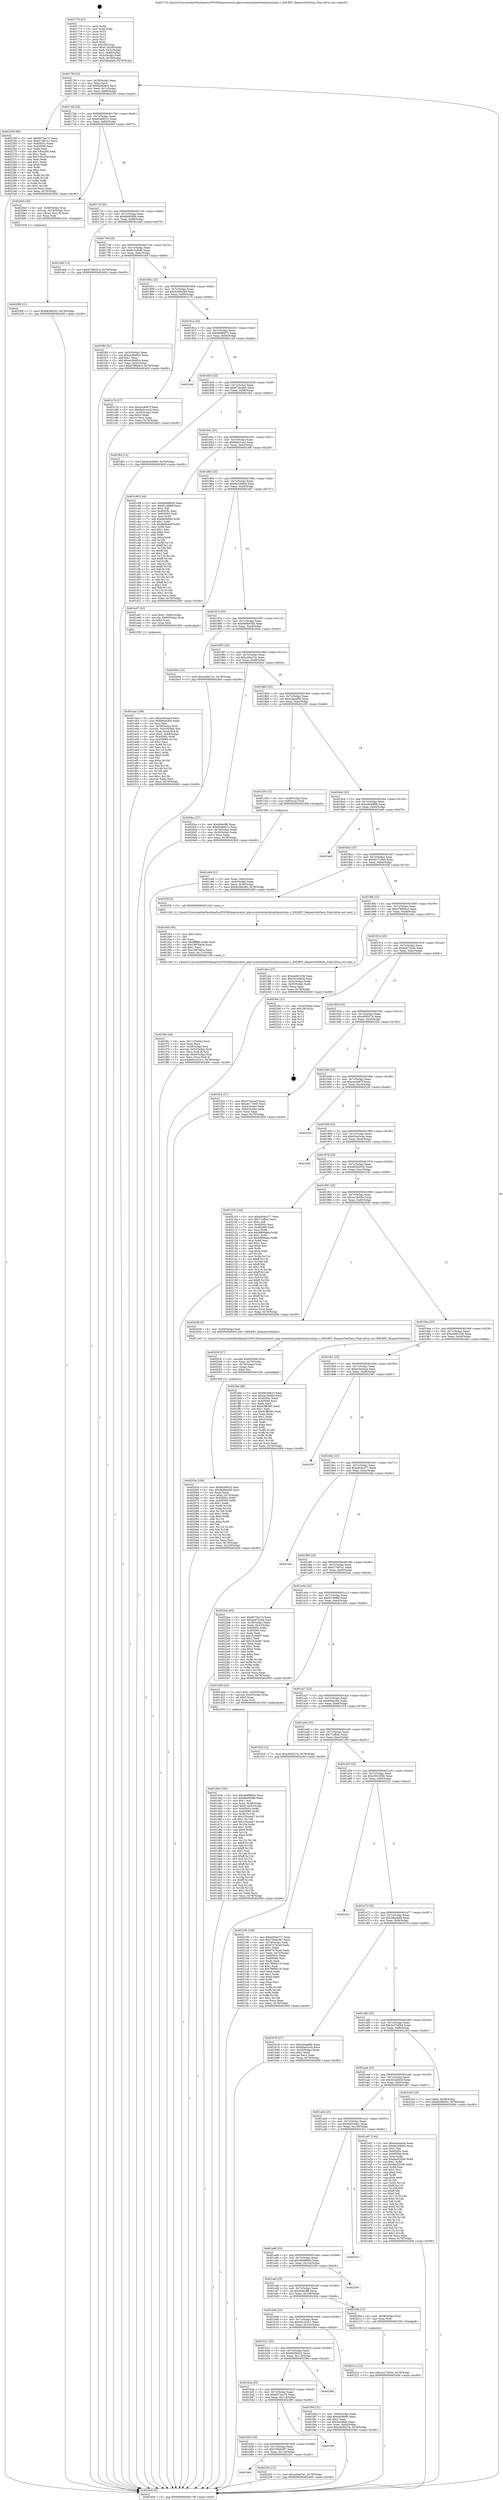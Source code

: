 digraph "0x401770" {
  label = "0x401770 (/mnt/c/Users/mathe/Desktop/tcc/POCII/binaries/extr_php-srcextxmlrpclibxmlrpcxmlrpc.c_XMLRPC_RequestGetData_Final-ollvm.out::main(0))"
  labelloc = "t"
  node[shape=record]

  Entry [label="",width=0.3,height=0.3,shape=circle,fillcolor=black,style=filled]
  "0x40179f" [label="{
     0x40179f [23]\l
     | [instrs]\l
     &nbsp;&nbsp;0x40179f \<+3\>: mov -0x78(%rbp),%eax\l
     &nbsp;&nbsp;0x4017a2 \<+2\>: mov %eax,%ecx\l
     &nbsp;&nbsp;0x4017a4 \<+6\>: sub $0x829f28c0,%ecx\l
     &nbsp;&nbsp;0x4017aa \<+3\>: mov %eax,-0x7c(%rbp)\l
     &nbsp;&nbsp;0x4017ad \<+3\>: mov %ecx,-0x80(%rbp)\l
     &nbsp;&nbsp;0x4017b0 \<+6\>: je 0000000000402256 \<main+0xae6\>\l
  }"]
  "0x402256" [label="{
     0x402256 [88]\l
     | [instrs]\l
     &nbsp;&nbsp;0x402256 \<+5\>: mov $0x6675ec73,%eax\l
     &nbsp;&nbsp;0x40225b \<+5\>: mov $0xf17d97a1,%ecx\l
     &nbsp;&nbsp;0x402260 \<+7\>: mov 0x40505c,%edx\l
     &nbsp;&nbsp;0x402267 \<+7\>: mov 0x405060,%esi\l
     &nbsp;&nbsp;0x40226e \<+2\>: mov %edx,%edi\l
     &nbsp;&nbsp;0x402270 \<+6\>: sub $0x7c82cf3d,%edi\l
     &nbsp;&nbsp;0x402276 \<+3\>: sub $0x1,%edi\l
     &nbsp;&nbsp;0x402279 \<+6\>: add $0x7c82cf3d,%edi\l
     &nbsp;&nbsp;0x40227f \<+3\>: imul %edi,%edx\l
     &nbsp;&nbsp;0x402282 \<+3\>: and $0x1,%edx\l
     &nbsp;&nbsp;0x402285 \<+3\>: cmp $0x0,%edx\l
     &nbsp;&nbsp;0x402288 \<+4\>: sete %r8b\l
     &nbsp;&nbsp;0x40228c \<+3\>: cmp $0xa,%esi\l
     &nbsp;&nbsp;0x40228f \<+4\>: setl %r9b\l
     &nbsp;&nbsp;0x402293 \<+3\>: mov %r8b,%r10b\l
     &nbsp;&nbsp;0x402296 \<+3\>: and %r9b,%r10b\l
     &nbsp;&nbsp;0x402299 \<+3\>: xor %r9b,%r8b\l
     &nbsp;&nbsp;0x40229c \<+3\>: or %r8b,%r10b\l
     &nbsp;&nbsp;0x40229f \<+4\>: test $0x1,%r10b\l
     &nbsp;&nbsp;0x4022a3 \<+3\>: cmovne %ecx,%eax\l
     &nbsp;&nbsp;0x4022a6 \<+3\>: mov %eax,-0x78(%rbp)\l
     &nbsp;&nbsp;0x4022a9 \<+5\>: jmp 0000000000402400 \<main+0xc90\>\l
  }"]
  "0x4017b6" [label="{
     0x4017b6 [25]\l
     | [instrs]\l
     &nbsp;&nbsp;0x4017b6 \<+5\>: jmp 00000000004017bb \<main+0x4b\>\l
     &nbsp;&nbsp;0x4017bb \<+3\>: mov -0x7c(%rbp),%eax\l
     &nbsp;&nbsp;0x4017be \<+5\>: sub $0x83a6651c,%eax\l
     &nbsp;&nbsp;0x4017c3 \<+6\>: mov %eax,-0x84(%rbp)\l
     &nbsp;&nbsp;0x4017c9 \<+6\>: je 00000000004020e5 \<main+0x975\>\l
  }"]
  Exit [label="",width=0.3,height=0.3,shape=circle,fillcolor=black,style=filled,peripheries=2]
  "0x4020e5" [label="{
     0x4020e5 [20]\l
     | [instrs]\l
     &nbsp;&nbsp;0x4020e5 \<+4\>: mov -0x58(%rbp),%rax\l
     &nbsp;&nbsp;0x4020e9 \<+4\>: movslq -0x74(%rbp),%rcx\l
     &nbsp;&nbsp;0x4020ed \<+4\>: mov (%rax,%rcx,8),%rax\l
     &nbsp;&nbsp;0x4020f1 \<+3\>: mov %rax,%rdi\l
     &nbsp;&nbsp;0x4020f4 \<+5\>: call 0000000000401030 \<free@plt\>\l
     | [calls]\l
     &nbsp;&nbsp;0x401030 \{1\} (unknown)\l
  }"]
  "0x4017cf" [label="{
     0x4017cf [25]\l
     | [instrs]\l
     &nbsp;&nbsp;0x4017cf \<+5\>: jmp 00000000004017d4 \<main+0x64\>\l
     &nbsp;&nbsp;0x4017d4 \<+3\>: mov -0x7c(%rbp),%eax\l
     &nbsp;&nbsp;0x4017d7 \<+5\>: sub $0x8bd926fb,%eax\l
     &nbsp;&nbsp;0x4017dc \<+6\>: mov %eax,-0x88(%rbp)\l
     &nbsp;&nbsp;0x4017e2 \<+6\>: je 0000000000401de0 \<main+0x670\>\l
  }"]
  "0x40221a" [label="{
     0x40221a [12]\l
     | [instrs]\l
     &nbsp;&nbsp;0x40221a \<+7\>: movl $0x2e27d554,-0x78(%rbp)\l
     &nbsp;&nbsp;0x402221 \<+5\>: jmp 0000000000402400 \<main+0xc90\>\l
  }"]
  "0x401de0" [label="{
     0x401de0 [12]\l
     | [instrs]\l
     &nbsp;&nbsp;0x401de0 \<+7\>: movl $0xb78804c3,-0x78(%rbp)\l
     &nbsp;&nbsp;0x401de7 \<+5\>: jmp 0000000000402400 \<main+0xc90\>\l
  }"]
  "0x4017e8" [label="{
     0x4017e8 [25]\l
     | [instrs]\l
     &nbsp;&nbsp;0x4017e8 \<+5\>: jmp 00000000004017ed \<main+0x7d\>\l
     &nbsp;&nbsp;0x4017ed \<+3\>: mov -0x7c(%rbp),%eax\l
     &nbsp;&nbsp;0x4017f0 \<+5\>: sub $0x8c3cf046,%eax\l
     &nbsp;&nbsp;0x4017f5 \<+6\>: mov %eax,-0x8c(%rbp)\l
     &nbsp;&nbsp;0x4017fb \<+6\>: je 0000000000401fbf \<main+0x84f\>\l
  }"]
  "0x401b6c" [label="{
     0x401b6c\l
  }", style=dashed]
  "0x401fbf" [label="{
     0x401fbf [31]\l
     | [instrs]\l
     &nbsp;&nbsp;0x401fbf \<+3\>: mov -0x5c(%rbp),%eax\l
     &nbsp;&nbsp;0x401fc2 \<+5\>: sub $0xea39482e,%eax\l
     &nbsp;&nbsp;0x401fc7 \<+3\>: add $0x1,%eax\l
     &nbsp;&nbsp;0x401fca \<+5\>: add $0xea39482e,%eax\l
     &nbsp;&nbsp;0x401fcf \<+3\>: mov %eax,-0x5c(%rbp)\l
     &nbsp;&nbsp;0x401fd2 \<+7\>: movl $0xb78804c3,-0x78(%rbp)\l
     &nbsp;&nbsp;0x401fd9 \<+5\>: jmp 0000000000402400 \<main+0xc90\>\l
  }"]
  "0x401801" [label="{
     0x401801 [25]\l
     | [instrs]\l
     &nbsp;&nbsp;0x401801 \<+5\>: jmp 0000000000401806 \<main+0x96\>\l
     &nbsp;&nbsp;0x401806 \<+3\>: mov -0x7c(%rbp),%eax\l
     &nbsp;&nbsp;0x401809 \<+5\>: sub $0x8c59e28d,%eax\l
     &nbsp;&nbsp;0x40180e \<+6\>: mov %eax,-0x90(%rbp)\l
     &nbsp;&nbsp;0x401814 \<+6\>: je 0000000000401c7b \<main+0x50b\>\l
  }"]
  "0x402202" [label="{
     0x402202 [12]\l
     | [instrs]\l
     &nbsp;&nbsp;0x402202 \<+7\>: movl $0xa2fea741,-0x78(%rbp)\l
     &nbsp;&nbsp;0x402209 \<+5\>: jmp 0000000000402400 \<main+0xc90\>\l
  }"]
  "0x401c7b" [label="{
     0x401c7b [27]\l
     | [instrs]\l
     &nbsp;&nbsp;0x401c7b \<+5\>: mov $0xceca667f,%eax\l
     &nbsp;&nbsp;0x401c80 \<+5\>: mov $0x9a0c1ecd,%ecx\l
     &nbsp;&nbsp;0x401c85 \<+3\>: mov -0x30(%rbp),%edx\l
     &nbsp;&nbsp;0x401c88 \<+3\>: cmp $0x0,%edx\l
     &nbsp;&nbsp;0x401c8b \<+3\>: cmove %ecx,%eax\l
     &nbsp;&nbsp;0x401c8e \<+3\>: mov %eax,-0x78(%rbp)\l
     &nbsp;&nbsp;0x401c91 \<+5\>: jmp 0000000000402400 \<main+0xc90\>\l
  }"]
  "0x40181a" [label="{
     0x40181a [25]\l
     | [instrs]\l
     &nbsp;&nbsp;0x40181a \<+5\>: jmp 000000000040181f \<main+0xaf\>\l
     &nbsp;&nbsp;0x40181f \<+3\>: mov -0x7c(%rbp),%eax\l
     &nbsp;&nbsp;0x401822 \<+5\>: sub $0x96d8f975,%eax\l
     &nbsp;&nbsp;0x401827 \<+6\>: mov %eax,-0x94(%rbp)\l
     &nbsp;&nbsp;0x40182d \<+6\>: je 0000000000401c4d \<main+0x4dd\>\l
  }"]
  "0x401b53" [label="{
     0x401b53 [25]\l
     | [instrs]\l
     &nbsp;&nbsp;0x401b53 \<+5\>: jmp 0000000000401b58 \<main+0x3e8\>\l
     &nbsp;&nbsp;0x401b58 \<+3\>: mov -0x7c(%rbp),%eax\l
     &nbsp;&nbsp;0x401b5b \<+5\>: sub $0x705eb387,%eax\l
     &nbsp;&nbsp;0x401b60 \<+6\>: mov %eax,-0x118(%rbp)\l
     &nbsp;&nbsp;0x401b66 \<+6\>: je 0000000000402202 \<main+0xa92\>\l
  }"]
  "0x401c4d" [label="{
     0x401c4d\l
  }", style=dashed]
  "0x401833" [label="{
     0x401833 [25]\l
     | [instrs]\l
     &nbsp;&nbsp;0x401833 \<+5\>: jmp 0000000000401838 \<main+0xc8\>\l
     &nbsp;&nbsp;0x401838 \<+3\>: mov -0x7c(%rbp),%eax\l
     &nbsp;&nbsp;0x40183b \<+5\>: sub $0x973ecee5,%eax\l
     &nbsp;&nbsp;0x401840 \<+6\>: mov %eax,-0x98(%rbp)\l
     &nbsp;&nbsp;0x401846 \<+6\>: je 0000000000401fb3 \<main+0x843\>\l
  }"]
  "0x4023f9" [label="{
     0x4023f9\l
  }", style=dashed]
  "0x401fb3" [label="{
     0x401fb3 [12]\l
     | [instrs]\l
     &nbsp;&nbsp;0x401fb3 \<+7\>: movl $0x8c3cf046,-0x78(%rbp)\l
     &nbsp;&nbsp;0x401fba \<+5\>: jmp 0000000000402400 \<main+0xc90\>\l
  }"]
  "0x40184c" [label="{
     0x40184c [25]\l
     | [instrs]\l
     &nbsp;&nbsp;0x40184c \<+5\>: jmp 0000000000401851 \<main+0xe1\>\l
     &nbsp;&nbsp;0x401851 \<+3\>: mov -0x7c(%rbp),%eax\l
     &nbsp;&nbsp;0x401854 \<+5\>: sub $0x9a0c1ecd,%eax\l
     &nbsp;&nbsp;0x401859 \<+6\>: mov %eax,-0x9c(%rbp)\l
     &nbsp;&nbsp;0x40185f \<+6\>: je 0000000000401c96 \<main+0x526\>\l
  }"]
  "0x401b3a" [label="{
     0x401b3a [25]\l
     | [instrs]\l
     &nbsp;&nbsp;0x401b3a \<+5\>: jmp 0000000000401b3f \<main+0x3cf\>\l
     &nbsp;&nbsp;0x401b3f \<+3\>: mov -0x7c(%rbp),%eax\l
     &nbsp;&nbsp;0x401b42 \<+5\>: sub $0x6675ec73,%eax\l
     &nbsp;&nbsp;0x401b47 \<+6\>: mov %eax,-0x114(%rbp)\l
     &nbsp;&nbsp;0x401b4d \<+6\>: je 00000000004023f9 \<main+0xc89\>\l
  }"]
  "0x401c96" [label="{
     0x401c96 [144]\l
     | [instrs]\l
     &nbsp;&nbsp;0x401c96 \<+5\>: mov $0x4b69865e,%eax\l
     &nbsp;&nbsp;0x401c9b \<+5\>: mov $0xf51d996f,%ecx\l
     &nbsp;&nbsp;0x401ca0 \<+2\>: mov $0x1,%dl\l
     &nbsp;&nbsp;0x401ca2 \<+7\>: mov 0x40505c,%esi\l
     &nbsp;&nbsp;0x401ca9 \<+7\>: mov 0x405060,%edi\l
     &nbsp;&nbsp;0x401cb0 \<+3\>: mov %esi,%r8d\l
     &nbsp;&nbsp;0x401cb3 \<+7\>: add $0xfa06e6df,%r8d\l
     &nbsp;&nbsp;0x401cba \<+4\>: sub $0x1,%r8d\l
     &nbsp;&nbsp;0x401cbe \<+7\>: sub $0xfa06e6df,%r8d\l
     &nbsp;&nbsp;0x401cc5 \<+4\>: imul %r8d,%esi\l
     &nbsp;&nbsp;0x401cc9 \<+3\>: and $0x1,%esi\l
     &nbsp;&nbsp;0x401ccc \<+3\>: cmp $0x0,%esi\l
     &nbsp;&nbsp;0x401ccf \<+4\>: sete %r9b\l
     &nbsp;&nbsp;0x401cd3 \<+3\>: cmp $0xa,%edi\l
     &nbsp;&nbsp;0x401cd6 \<+4\>: setl %r10b\l
     &nbsp;&nbsp;0x401cda \<+3\>: mov %r9b,%r11b\l
     &nbsp;&nbsp;0x401cdd \<+4\>: xor $0xff,%r11b\l
     &nbsp;&nbsp;0x401ce1 \<+3\>: mov %r10b,%bl\l
     &nbsp;&nbsp;0x401ce4 \<+3\>: xor $0xff,%bl\l
     &nbsp;&nbsp;0x401ce7 \<+3\>: xor $0x1,%dl\l
     &nbsp;&nbsp;0x401cea \<+3\>: mov %r11b,%r14b\l
     &nbsp;&nbsp;0x401ced \<+4\>: and $0xff,%r14b\l
     &nbsp;&nbsp;0x401cf1 \<+3\>: and %dl,%r9b\l
     &nbsp;&nbsp;0x401cf4 \<+3\>: mov %bl,%r15b\l
     &nbsp;&nbsp;0x401cf7 \<+4\>: and $0xff,%r15b\l
     &nbsp;&nbsp;0x401cfb \<+3\>: and %dl,%r10b\l
     &nbsp;&nbsp;0x401cfe \<+3\>: or %r9b,%r14b\l
     &nbsp;&nbsp;0x401d01 \<+3\>: or %r10b,%r15b\l
     &nbsp;&nbsp;0x401d04 \<+3\>: xor %r15b,%r14b\l
     &nbsp;&nbsp;0x401d07 \<+3\>: or %bl,%r11b\l
     &nbsp;&nbsp;0x401d0a \<+4\>: xor $0xff,%r11b\l
     &nbsp;&nbsp;0x401d0e \<+3\>: or $0x1,%dl\l
     &nbsp;&nbsp;0x401d11 \<+3\>: and %dl,%r11b\l
     &nbsp;&nbsp;0x401d14 \<+3\>: or %r11b,%r14b\l
     &nbsp;&nbsp;0x401d17 \<+4\>: test $0x1,%r14b\l
     &nbsp;&nbsp;0x401d1b \<+3\>: cmovne %ecx,%eax\l
     &nbsp;&nbsp;0x401d1e \<+3\>: mov %eax,-0x78(%rbp)\l
     &nbsp;&nbsp;0x401d21 \<+5\>: jmp 0000000000402400 \<main+0xc90\>\l
  }"]
  "0x401865" [label="{
     0x401865 [25]\l
     | [instrs]\l
     &nbsp;&nbsp;0x401865 \<+5\>: jmp 000000000040186a \<main+0xfa\>\l
     &nbsp;&nbsp;0x40186a \<+3\>: mov -0x7c(%rbp),%eax\l
     &nbsp;&nbsp;0x40186d \<+5\>: sub $0x9e3c6b0d,%eax\l
     &nbsp;&nbsp;0x401872 \<+6\>: mov %eax,-0xa0(%rbp)\l
     &nbsp;&nbsp;0x401878 \<+6\>: je 0000000000401e97 \<main+0x727\>\l
  }"]
  "0x40239d" [label="{
     0x40239d\l
  }", style=dashed]
  "0x401e97" [label="{
     0x401e97 [23]\l
     | [instrs]\l
     &nbsp;&nbsp;0x401e97 \<+7\>: movl $0x1,-0x60(%rbp)\l
     &nbsp;&nbsp;0x401e9e \<+4\>: movslq -0x60(%rbp),%rax\l
     &nbsp;&nbsp;0x401ea2 \<+4\>: shl $0x2,%rax\l
     &nbsp;&nbsp;0x401ea6 \<+3\>: mov %rax,%rdi\l
     &nbsp;&nbsp;0x401ea9 \<+5\>: call 0000000000401050 \<malloc@plt\>\l
     | [calls]\l
     &nbsp;&nbsp;0x401050 \{1\} (unknown)\l
  }"]
  "0x40187e" [label="{
     0x40187e [25]\l
     | [instrs]\l
     &nbsp;&nbsp;0x40187e \<+5\>: jmp 0000000000401883 \<main+0x113\>\l
     &nbsp;&nbsp;0x401883 \<+3\>: mov -0x7c(%rbp),%eax\l
     &nbsp;&nbsp;0x401886 \<+5\>: sub $0x9e9b63d5,%eax\l
     &nbsp;&nbsp;0x40188b \<+6\>: mov %eax,-0xa4(%rbp)\l
     &nbsp;&nbsp;0x401891 \<+6\>: je 00000000004020be \<main+0x94e\>\l
  }"]
  "0x4020f9" [label="{
     0x4020f9 [12]\l
     | [instrs]\l
     &nbsp;&nbsp;0x4020f9 \<+7\>: movl $0xd836d302,-0x78(%rbp)\l
     &nbsp;&nbsp;0x402100 \<+5\>: jmp 0000000000402400 \<main+0xc90\>\l
  }"]
  "0x4020be" [label="{
     0x4020be [12]\l
     | [instrs]\l
     &nbsp;&nbsp;0x4020be \<+7\>: movl $0xa2fea741,-0x78(%rbp)\l
     &nbsp;&nbsp;0x4020c5 \<+5\>: jmp 0000000000402400 \<main+0xc90\>\l
  }"]
  "0x401897" [label="{
     0x401897 [25]\l
     | [instrs]\l
     &nbsp;&nbsp;0x401897 \<+5\>: jmp 000000000040189c \<main+0x12c\>\l
     &nbsp;&nbsp;0x40189c \<+3\>: mov -0x7c(%rbp),%eax\l
     &nbsp;&nbsp;0x40189f \<+5\>: sub $0xa2fea741,%eax\l
     &nbsp;&nbsp;0x4018a4 \<+6\>: mov %eax,-0xa8(%rbp)\l
     &nbsp;&nbsp;0x4018aa \<+6\>: je 00000000004020ca \<main+0x95a\>\l
  }"]
  "0x40205a" [label="{
     0x40205a [100]\l
     | [instrs]\l
     &nbsp;&nbsp;0x40205a \<+5\>: mov $0x662fe623,%esi\l
     &nbsp;&nbsp;0x40205f \<+5\>: mov $0x9e9b63d5,%ecx\l
     &nbsp;&nbsp;0x402064 \<+2\>: xor %edx,%edx\l
     &nbsp;&nbsp;0x402066 \<+7\>: movl $0x0,-0x74(%rbp)\l
     &nbsp;&nbsp;0x40206d \<+8\>: mov 0x40505c,%r8d\l
     &nbsp;&nbsp;0x402075 \<+8\>: mov 0x405060,%r9d\l
     &nbsp;&nbsp;0x40207d \<+3\>: sub $0x1,%edx\l
     &nbsp;&nbsp;0x402080 \<+3\>: mov %r8d,%r10d\l
     &nbsp;&nbsp;0x402083 \<+3\>: add %edx,%r10d\l
     &nbsp;&nbsp;0x402086 \<+4\>: imul %r10d,%r8d\l
     &nbsp;&nbsp;0x40208a \<+4\>: and $0x1,%r8d\l
     &nbsp;&nbsp;0x40208e \<+4\>: cmp $0x0,%r8d\l
     &nbsp;&nbsp;0x402092 \<+4\>: sete %r11b\l
     &nbsp;&nbsp;0x402096 \<+4\>: cmp $0xa,%r9d\l
     &nbsp;&nbsp;0x40209a \<+3\>: setl %bl\l
     &nbsp;&nbsp;0x40209d \<+3\>: mov %r11b,%r14b\l
     &nbsp;&nbsp;0x4020a0 \<+3\>: and %bl,%r14b\l
     &nbsp;&nbsp;0x4020a3 \<+3\>: xor %bl,%r11b\l
     &nbsp;&nbsp;0x4020a6 \<+3\>: or %r11b,%r14b\l
     &nbsp;&nbsp;0x4020a9 \<+4\>: test $0x1,%r14b\l
     &nbsp;&nbsp;0x4020ad \<+3\>: cmovne %ecx,%esi\l
     &nbsp;&nbsp;0x4020b0 \<+3\>: mov %esi,-0x78(%rbp)\l
     &nbsp;&nbsp;0x4020b3 \<+6\>: mov %eax,-0x120(%rbp)\l
     &nbsp;&nbsp;0x4020b9 \<+5\>: jmp 0000000000402400 \<main+0xc90\>\l
  }"]
  "0x4020ca" [label="{
     0x4020ca [27]\l
     | [instrs]\l
     &nbsp;&nbsp;0x4020ca \<+5\>: mov $0x4bfecff6,%eax\l
     &nbsp;&nbsp;0x4020cf \<+5\>: mov $0x83a6651c,%ecx\l
     &nbsp;&nbsp;0x4020d4 \<+3\>: mov -0x74(%rbp),%edx\l
     &nbsp;&nbsp;0x4020d7 \<+3\>: cmp -0x50(%rbp),%edx\l
     &nbsp;&nbsp;0x4020da \<+3\>: cmovl %ecx,%eax\l
     &nbsp;&nbsp;0x4020dd \<+3\>: mov %eax,-0x78(%rbp)\l
     &nbsp;&nbsp;0x4020e0 \<+5\>: jmp 0000000000402400 \<main+0xc90\>\l
  }"]
  "0x4018b0" [label="{
     0x4018b0 [25]\l
     | [instrs]\l
     &nbsp;&nbsp;0x4018b0 \<+5\>: jmp 00000000004018b5 \<main+0x145\>\l
     &nbsp;&nbsp;0x4018b5 \<+3\>: mov -0x7c(%rbp),%eax\l
     &nbsp;&nbsp;0x4018b8 \<+5\>: sub $0xa3daaf6b,%eax\l
     &nbsp;&nbsp;0x4018bd \<+6\>: mov %eax,-0xac(%rbp)\l
     &nbsp;&nbsp;0x4018c3 \<+6\>: je 0000000000401c59 \<main+0x4e9\>\l
  }"]
  "0x40203f" [label="{
     0x40203f [27]\l
     | [instrs]\l
     &nbsp;&nbsp;0x40203f \<+10\>: movabs $0x4030b6,%rdi\l
     &nbsp;&nbsp;0x402049 \<+4\>: mov %rax,-0x70(%rbp)\l
     &nbsp;&nbsp;0x40204d \<+4\>: mov -0x70(%rbp),%rax\l
     &nbsp;&nbsp;0x402051 \<+2\>: mov (%rax),%esi\l
     &nbsp;&nbsp;0x402053 \<+2\>: mov $0x0,%al\l
     &nbsp;&nbsp;0x402055 \<+5\>: call 0000000000401040 \<printf@plt\>\l
     | [calls]\l
     &nbsp;&nbsp;0x401040 \{1\} (unknown)\l
  }"]
  "0x401c59" [label="{
     0x401c59 [13]\l
     | [instrs]\l
     &nbsp;&nbsp;0x401c59 \<+4\>: mov -0x48(%rbp),%rax\l
     &nbsp;&nbsp;0x401c5d \<+4\>: mov 0x8(%rax),%rdi\l
     &nbsp;&nbsp;0x401c61 \<+5\>: call 0000000000401060 \<atoi@plt\>\l
     | [calls]\l
     &nbsp;&nbsp;0x401060 \{1\} (unknown)\l
  }"]
  "0x4018c9" [label="{
     0x4018c9 [25]\l
     | [instrs]\l
     &nbsp;&nbsp;0x4018c9 \<+5\>: jmp 00000000004018ce \<main+0x15e\>\l
     &nbsp;&nbsp;0x4018ce \<+3\>: mov -0x7c(%rbp),%eax\l
     &nbsp;&nbsp;0x4018d1 \<+5\>: sub $0xa564df06,%eax\l
     &nbsp;&nbsp;0x4018d6 \<+6\>: mov %eax,-0xb0(%rbp)\l
     &nbsp;&nbsp;0x4018dc \<+6\>: je 0000000000401be9 \<main+0x479\>\l
  }"]
  "0x401b21" [label="{
     0x401b21 [25]\l
     | [instrs]\l
     &nbsp;&nbsp;0x401b21 \<+5\>: jmp 0000000000401b26 \<main+0x3b6\>\l
     &nbsp;&nbsp;0x401b26 \<+3\>: mov -0x7c(%rbp),%eax\l
     &nbsp;&nbsp;0x401b29 \<+5\>: sub $0x662fe623,%eax\l
     &nbsp;&nbsp;0x401b2e \<+6\>: mov %eax,-0x110(%rbp)\l
     &nbsp;&nbsp;0x401b34 \<+6\>: je 000000000040239d \<main+0xc2d\>\l
  }"]
  "0x401be9" [label="{
     0x401be9\l
  }", style=dashed]
  "0x4018e2" [label="{
     0x4018e2 [25]\l
     | [instrs]\l
     &nbsp;&nbsp;0x4018e2 \<+5\>: jmp 00000000004018e7 \<main+0x177\>\l
     &nbsp;&nbsp;0x4018e7 \<+3\>: mov -0x7c(%rbp),%eax\l
     &nbsp;&nbsp;0x4018ea \<+5\>: sub $0xa81719d5,%eax\l
     &nbsp;&nbsp;0x4018ef \<+6\>: mov %eax,-0xb4(%rbp)\l
     &nbsp;&nbsp;0x4018f5 \<+6\>: je 0000000000401f3f \<main+0x7cf\>\l
  }"]
  "0x401f94" [label="{
     0x401f94 [31]\l
     | [instrs]\l
     &nbsp;&nbsp;0x401f94 \<+3\>: mov -0x64(%rbp),%eax\l
     &nbsp;&nbsp;0x401f97 \<+5\>: add $0x4a546db,%eax\l
     &nbsp;&nbsp;0x401f9c \<+3\>: add $0x1,%eax\l
     &nbsp;&nbsp;0x401f9f \<+5\>: sub $0x4a546db,%eax\l
     &nbsp;&nbsp;0x401fa4 \<+3\>: mov %eax,-0x64(%rbp)\l
     &nbsp;&nbsp;0x401fa7 \<+7\>: movl $0xc60f327d,-0x78(%rbp)\l
     &nbsp;&nbsp;0x401fae \<+5\>: jmp 0000000000402400 \<main+0xc90\>\l
  }"]
  "0x401f3f" [label="{
     0x401f3f [5]\l
     | [instrs]\l
     &nbsp;&nbsp;0x401f3f \<+5\>: call 0000000000401160 \<next_i\>\l
     | [calls]\l
     &nbsp;&nbsp;0x401160 \{1\} (/mnt/c/Users/mathe/Desktop/tcc/POCII/binaries/extr_php-srcextxmlrpclibxmlrpcxmlrpc.c_XMLRPC_RequestGetData_Final-ollvm.out::next_i)\l
  }"]
  "0x4018fb" [label="{
     0x4018fb [25]\l
     | [instrs]\l
     &nbsp;&nbsp;0x4018fb \<+5\>: jmp 0000000000401900 \<main+0x190\>\l
     &nbsp;&nbsp;0x401900 \<+3\>: mov -0x7c(%rbp),%eax\l
     &nbsp;&nbsp;0x401903 \<+5\>: sub $0xb78804c3,%eax\l
     &nbsp;&nbsp;0x401908 \<+6\>: mov %eax,-0xb8(%rbp)\l
     &nbsp;&nbsp;0x40190e \<+6\>: je 0000000000401dec \<main+0x67c\>\l
  }"]
  "0x401b08" [label="{
     0x401b08 [25]\l
     | [instrs]\l
     &nbsp;&nbsp;0x401b08 \<+5\>: jmp 0000000000401b0d \<main+0x39d\>\l
     &nbsp;&nbsp;0x401b0d \<+3\>: mov -0x7c(%rbp),%eax\l
     &nbsp;&nbsp;0x401b10 \<+5\>: sub $0x601e53c1,%eax\l
     &nbsp;&nbsp;0x401b15 \<+6\>: mov %eax,-0x10c(%rbp)\l
     &nbsp;&nbsp;0x401b1b \<+6\>: je 0000000000401f94 \<main+0x824\>\l
  }"]
  "0x401dec" [label="{
     0x401dec [27]\l
     | [instrs]\l
     &nbsp;&nbsp;0x401dec \<+5\>: mov $0xea881336,%eax\l
     &nbsp;&nbsp;0x401df1 \<+5\>: mov $0x3d1a8426,%ecx\l
     &nbsp;&nbsp;0x401df6 \<+3\>: mov -0x5c(%rbp),%edx\l
     &nbsp;&nbsp;0x401df9 \<+3\>: cmp -0x50(%rbp),%edx\l
     &nbsp;&nbsp;0x401dfc \<+3\>: cmovl %ecx,%eax\l
     &nbsp;&nbsp;0x401dff \<+3\>: mov %eax,-0x78(%rbp)\l
     &nbsp;&nbsp;0x401e02 \<+5\>: jmp 0000000000402400 \<main+0xc90\>\l
  }"]
  "0x401914" [label="{
     0x401914 [25]\l
     | [instrs]\l
     &nbsp;&nbsp;0x401914 \<+5\>: jmp 0000000000401919 \<main+0x1a9\>\l
     &nbsp;&nbsp;0x401919 \<+3\>: mov -0x7c(%rbp),%eax\l
     &nbsp;&nbsp;0x40191c \<+5\>: sub $0xba9752d4,%eax\l
     &nbsp;&nbsp;0x401921 \<+6\>: mov %eax,-0xbc(%rbp)\l
     &nbsp;&nbsp;0x401927 \<+6\>: je 000000000040230c \<main+0xb9c\>\l
  }"]
  "0x40220e" [label="{
     0x40220e [12]\l
     | [instrs]\l
     &nbsp;&nbsp;0x40220e \<+4\>: mov -0x58(%rbp),%rax\l
     &nbsp;&nbsp;0x402212 \<+3\>: mov %rax,%rdi\l
     &nbsp;&nbsp;0x402215 \<+5\>: call 0000000000401030 \<free@plt\>\l
     | [calls]\l
     &nbsp;&nbsp;0x401030 \{1\} (unknown)\l
  }"]
  "0x40230c" [label="{
     0x40230c [21]\l
     | [instrs]\l
     &nbsp;&nbsp;0x40230c \<+3\>: mov -0x2c(%rbp),%eax\l
     &nbsp;&nbsp;0x40230f \<+7\>: add $0x108,%rsp\l
     &nbsp;&nbsp;0x402316 \<+1\>: pop %rbx\l
     &nbsp;&nbsp;0x402317 \<+2\>: pop %r12\l
     &nbsp;&nbsp;0x402319 \<+2\>: pop %r13\l
     &nbsp;&nbsp;0x40231b \<+2\>: pop %r14\l
     &nbsp;&nbsp;0x40231d \<+2\>: pop %r15\l
     &nbsp;&nbsp;0x40231f \<+1\>: pop %rbp\l
     &nbsp;&nbsp;0x402320 \<+1\>: ret\l
  }"]
  "0x40192d" [label="{
     0x40192d [25]\l
     | [instrs]\l
     &nbsp;&nbsp;0x40192d \<+5\>: jmp 0000000000401932 \<main+0x1c2\>\l
     &nbsp;&nbsp;0x401932 \<+3\>: mov -0x7c(%rbp),%eax\l
     &nbsp;&nbsp;0x401935 \<+5\>: sub $0xc60f327d,%eax\l
     &nbsp;&nbsp;0x40193a \<+6\>: mov %eax,-0xc0(%rbp)\l
     &nbsp;&nbsp;0x401940 \<+6\>: je 0000000000401f24 \<main+0x7b4\>\l
  }"]
  "0x401aef" [label="{
     0x401aef [25]\l
     | [instrs]\l
     &nbsp;&nbsp;0x401aef \<+5\>: jmp 0000000000401af4 \<main+0x384\>\l
     &nbsp;&nbsp;0x401af4 \<+3\>: mov -0x7c(%rbp),%eax\l
     &nbsp;&nbsp;0x401af7 \<+5\>: sub $0x4bfecff6,%eax\l
     &nbsp;&nbsp;0x401afc \<+6\>: mov %eax,-0x108(%rbp)\l
     &nbsp;&nbsp;0x401b02 \<+6\>: je 000000000040220e \<main+0xa9e\>\l
  }"]
  "0x401f24" [label="{
     0x401f24 [27]\l
     | [instrs]\l
     &nbsp;&nbsp;0x401f24 \<+5\>: mov $0x973ecee5,%eax\l
     &nbsp;&nbsp;0x401f29 \<+5\>: mov $0xa81719d5,%ecx\l
     &nbsp;&nbsp;0x401f2e \<+3\>: mov -0x64(%rbp),%edx\l
     &nbsp;&nbsp;0x401f31 \<+3\>: cmp -0x60(%rbp),%edx\l
     &nbsp;&nbsp;0x401f34 \<+3\>: cmovl %ecx,%eax\l
     &nbsp;&nbsp;0x401f37 \<+3\>: mov %eax,-0x78(%rbp)\l
     &nbsp;&nbsp;0x401f3a \<+5\>: jmp 0000000000402400 \<main+0xc90\>\l
  }"]
  "0x401946" [label="{
     0x401946 [25]\l
     | [instrs]\l
     &nbsp;&nbsp;0x401946 \<+5\>: jmp 000000000040194b \<main+0x1db\>\l
     &nbsp;&nbsp;0x40194b \<+3\>: mov -0x7c(%rbp),%eax\l
     &nbsp;&nbsp;0x40194e \<+5\>: sub $0xceca667f,%eax\l
     &nbsp;&nbsp;0x401953 \<+6\>: mov %eax,-0xc4(%rbp)\l
     &nbsp;&nbsp;0x401959 \<+6\>: je 0000000000402226 \<main+0xab6\>\l
  }"]
  "0x402339" [label="{
     0x402339\l
  }", style=dashed]
  "0x402226" [label="{
     0x402226\l
  }", style=dashed]
  "0x40195f" [label="{
     0x40195f [25]\l
     | [instrs]\l
     &nbsp;&nbsp;0x40195f \<+5\>: jmp 0000000000401964 \<main+0x1f4\>\l
     &nbsp;&nbsp;0x401964 \<+3\>: mov -0x7c(%rbp),%eax\l
     &nbsp;&nbsp;0x401967 \<+5\>: sub $0xd3ae3c4a,%eax\l
     &nbsp;&nbsp;0x40196c \<+6\>: mov %eax,-0xc8(%rbp)\l
     &nbsp;&nbsp;0x401972 \<+6\>: je 0000000000401b91 \<main+0x421\>\l
  }"]
  "0x401ad6" [label="{
     0x401ad6 [25]\l
     | [instrs]\l
     &nbsp;&nbsp;0x401ad6 \<+5\>: jmp 0000000000401adb \<main+0x36b\>\l
     &nbsp;&nbsp;0x401adb \<+3\>: mov -0x7c(%rbp),%eax\l
     &nbsp;&nbsp;0x401ade \<+5\>: sub $0x4b69865e,%eax\l
     &nbsp;&nbsp;0x401ae3 \<+6\>: mov %eax,-0x104(%rbp)\l
     &nbsp;&nbsp;0x401ae9 \<+6\>: je 0000000000402339 \<main+0xbc9\>\l
  }"]
  "0x401b91" [label="{
     0x401b91\l
  }", style=dashed]
  "0x401978" [label="{
     0x401978 [25]\l
     | [instrs]\l
     &nbsp;&nbsp;0x401978 \<+5\>: jmp 000000000040197d \<main+0x20d\>\l
     &nbsp;&nbsp;0x40197d \<+3\>: mov -0x7c(%rbp),%eax\l
     &nbsp;&nbsp;0x401980 \<+5\>: sub $0xd836d302,%eax\l
     &nbsp;&nbsp;0x401985 \<+6\>: mov %eax,-0xcc(%rbp)\l
     &nbsp;&nbsp;0x40198b \<+6\>: je 0000000000402105 \<main+0x995\>\l
  }"]
  "0x402321" [label="{
     0x402321\l
  }", style=dashed]
  "0x402105" [label="{
     0x402105 [144]\l
     | [instrs]\l
     &nbsp;&nbsp;0x402105 \<+5\>: mov $0xed54e377,%eax\l
     &nbsp;&nbsp;0x40210a \<+5\>: mov $0x714fb4c,%ecx\l
     &nbsp;&nbsp;0x40210f \<+2\>: mov $0x1,%dl\l
     &nbsp;&nbsp;0x402111 \<+7\>: mov 0x40505c,%esi\l
     &nbsp;&nbsp;0x402118 \<+7\>: mov 0x405060,%edi\l
     &nbsp;&nbsp;0x40211f \<+3\>: mov %esi,%r8d\l
     &nbsp;&nbsp;0x402122 \<+7\>: add $0xbf894a6a,%r8d\l
     &nbsp;&nbsp;0x402129 \<+4\>: sub $0x1,%r8d\l
     &nbsp;&nbsp;0x40212d \<+7\>: sub $0xbf894a6a,%r8d\l
     &nbsp;&nbsp;0x402134 \<+4\>: imul %r8d,%esi\l
     &nbsp;&nbsp;0x402138 \<+3\>: and $0x1,%esi\l
     &nbsp;&nbsp;0x40213b \<+3\>: cmp $0x0,%esi\l
     &nbsp;&nbsp;0x40213e \<+4\>: sete %r9b\l
     &nbsp;&nbsp;0x402142 \<+3\>: cmp $0xa,%edi\l
     &nbsp;&nbsp;0x402145 \<+4\>: setl %r10b\l
     &nbsp;&nbsp;0x402149 \<+3\>: mov %r9b,%r11b\l
     &nbsp;&nbsp;0x40214c \<+4\>: xor $0xff,%r11b\l
     &nbsp;&nbsp;0x402150 \<+3\>: mov %r10b,%bl\l
     &nbsp;&nbsp;0x402153 \<+3\>: xor $0xff,%bl\l
     &nbsp;&nbsp;0x402156 \<+3\>: xor $0x1,%dl\l
     &nbsp;&nbsp;0x402159 \<+3\>: mov %r11b,%r14b\l
     &nbsp;&nbsp;0x40215c \<+4\>: and $0xff,%r14b\l
     &nbsp;&nbsp;0x402160 \<+3\>: and %dl,%r9b\l
     &nbsp;&nbsp;0x402163 \<+3\>: mov %bl,%r15b\l
     &nbsp;&nbsp;0x402166 \<+4\>: and $0xff,%r15b\l
     &nbsp;&nbsp;0x40216a \<+3\>: and %dl,%r10b\l
     &nbsp;&nbsp;0x40216d \<+3\>: or %r9b,%r14b\l
     &nbsp;&nbsp;0x402170 \<+3\>: or %r10b,%r15b\l
     &nbsp;&nbsp;0x402173 \<+3\>: xor %r15b,%r14b\l
     &nbsp;&nbsp;0x402176 \<+3\>: or %bl,%r11b\l
     &nbsp;&nbsp;0x402179 \<+4\>: xor $0xff,%r11b\l
     &nbsp;&nbsp;0x40217d \<+3\>: or $0x1,%dl\l
     &nbsp;&nbsp;0x402180 \<+3\>: and %dl,%r11b\l
     &nbsp;&nbsp;0x402183 \<+3\>: or %r11b,%r14b\l
     &nbsp;&nbsp;0x402186 \<+4\>: test $0x1,%r14b\l
     &nbsp;&nbsp;0x40218a \<+3\>: cmovne %ecx,%eax\l
     &nbsp;&nbsp;0x40218d \<+3\>: mov %eax,-0x78(%rbp)\l
     &nbsp;&nbsp;0x402190 \<+5\>: jmp 0000000000402400 \<main+0xc90\>\l
  }"]
  "0x401991" [label="{
     0x401991 [25]\l
     | [instrs]\l
     &nbsp;&nbsp;0x401991 \<+5\>: jmp 0000000000401996 \<main+0x226\>\l
     &nbsp;&nbsp;0x401996 \<+3\>: mov -0x7c(%rbp),%eax\l
     &nbsp;&nbsp;0x401999 \<+5\>: sub $0xea19c05e,%eax\l
     &nbsp;&nbsp;0x40199e \<+6\>: mov %eax,-0xd0(%rbp)\l
     &nbsp;&nbsp;0x4019a4 \<+6\>: je 0000000000402036 \<main+0x8c6\>\l
  }"]
  "0x401f6c" [label="{
     0x401f6c [40]\l
     | [instrs]\l
     &nbsp;&nbsp;0x401f6c \<+6\>: mov -0x11c(%rbp),%ecx\l
     &nbsp;&nbsp;0x401f72 \<+3\>: imul %eax,%ecx\l
     &nbsp;&nbsp;0x401f75 \<+4\>: mov -0x58(%rbp),%rsi\l
     &nbsp;&nbsp;0x401f79 \<+4\>: movslq -0x5c(%rbp),%rdi\l
     &nbsp;&nbsp;0x401f7d \<+4\>: mov (%rsi,%rdi,8),%rsi\l
     &nbsp;&nbsp;0x401f81 \<+4\>: movslq -0x64(%rbp),%rdi\l
     &nbsp;&nbsp;0x401f85 \<+3\>: mov %ecx,(%rsi,%rdi,4)\l
     &nbsp;&nbsp;0x401f88 \<+7\>: movl $0x601e53c1,-0x78(%rbp)\l
     &nbsp;&nbsp;0x401f8f \<+5\>: jmp 0000000000402400 \<main+0xc90\>\l
  }"]
  "0x402036" [label="{
     0x402036 [9]\l
     | [instrs]\l
     &nbsp;&nbsp;0x402036 \<+4\>: mov -0x58(%rbp),%rdi\l
     &nbsp;&nbsp;0x40203a \<+5\>: call 0000000000401240 \<XMLRPC_RequestGetData\>\l
     | [calls]\l
     &nbsp;&nbsp;0x401240 \{1\} (/mnt/c/Users/mathe/Desktop/tcc/POCII/binaries/extr_php-srcextxmlrpclibxmlrpcxmlrpc.c_XMLRPC_RequestGetData_Final-ollvm.out::XMLRPC_RequestGetData)\l
  }"]
  "0x4019aa" [label="{
     0x4019aa [25]\l
     | [instrs]\l
     &nbsp;&nbsp;0x4019aa \<+5\>: jmp 00000000004019af \<main+0x23f\>\l
     &nbsp;&nbsp;0x4019af \<+3\>: mov -0x7c(%rbp),%eax\l
     &nbsp;&nbsp;0x4019b2 \<+5\>: sub $0xea881336,%eax\l
     &nbsp;&nbsp;0x4019b7 \<+6\>: mov %eax,-0xd4(%rbp)\l
     &nbsp;&nbsp;0x4019bd \<+6\>: je 0000000000401fde \<main+0x86e\>\l
  }"]
  "0x401f44" [label="{
     0x401f44 [40]\l
     | [instrs]\l
     &nbsp;&nbsp;0x401f44 \<+5\>: mov $0x2,%ecx\l
     &nbsp;&nbsp;0x401f49 \<+1\>: cltd\l
     &nbsp;&nbsp;0x401f4a \<+2\>: idiv %ecx\l
     &nbsp;&nbsp;0x401f4c \<+6\>: imul $0xfffffffe,%edx,%ecx\l
     &nbsp;&nbsp;0x401f52 \<+6\>: sub $0x1987b82e,%ecx\l
     &nbsp;&nbsp;0x401f58 \<+3\>: add $0x1,%ecx\l
     &nbsp;&nbsp;0x401f5b \<+6\>: add $0x1987b82e,%ecx\l
     &nbsp;&nbsp;0x401f61 \<+6\>: mov %ecx,-0x11c(%rbp)\l
     &nbsp;&nbsp;0x401f67 \<+5\>: call 0000000000401160 \<next_i\>\l
     | [calls]\l
     &nbsp;&nbsp;0x401160 \{1\} (/mnt/c/Users/mathe/Desktop/tcc/POCII/binaries/extr_php-srcextxmlrpclibxmlrpcxmlrpc.c_XMLRPC_RequestGetData_Final-ollvm.out::next_i)\l
  }"]
  "0x401fde" [label="{
     0x401fde [88]\l
     | [instrs]\l
     &nbsp;&nbsp;0x401fde \<+5\>: mov $0x662fe623,%eax\l
     &nbsp;&nbsp;0x401fe3 \<+5\>: mov $0xea19c05e,%ecx\l
     &nbsp;&nbsp;0x401fe8 \<+7\>: mov 0x40505c,%edx\l
     &nbsp;&nbsp;0x401fef \<+7\>: mov 0x405060,%esi\l
     &nbsp;&nbsp;0x401ff6 \<+2\>: mov %edx,%edi\l
     &nbsp;&nbsp;0x401ff8 \<+6\>: add $0x91ffb565,%edi\l
     &nbsp;&nbsp;0x401ffe \<+3\>: sub $0x1,%edi\l
     &nbsp;&nbsp;0x402001 \<+6\>: sub $0x91ffb565,%edi\l
     &nbsp;&nbsp;0x402007 \<+3\>: imul %edi,%edx\l
     &nbsp;&nbsp;0x40200a \<+3\>: and $0x1,%edx\l
     &nbsp;&nbsp;0x40200d \<+3\>: cmp $0x0,%edx\l
     &nbsp;&nbsp;0x402010 \<+4\>: sete %r8b\l
     &nbsp;&nbsp;0x402014 \<+3\>: cmp $0xa,%esi\l
     &nbsp;&nbsp;0x402017 \<+4\>: setl %r9b\l
     &nbsp;&nbsp;0x40201b \<+3\>: mov %r8b,%r10b\l
     &nbsp;&nbsp;0x40201e \<+3\>: and %r9b,%r10b\l
     &nbsp;&nbsp;0x402021 \<+3\>: xor %r9b,%r8b\l
     &nbsp;&nbsp;0x402024 \<+3\>: or %r8b,%r10b\l
     &nbsp;&nbsp;0x402027 \<+4\>: test $0x1,%r10b\l
     &nbsp;&nbsp;0x40202b \<+3\>: cmovne %ecx,%eax\l
     &nbsp;&nbsp;0x40202e \<+3\>: mov %eax,-0x78(%rbp)\l
     &nbsp;&nbsp;0x402031 \<+5\>: jmp 0000000000402400 \<main+0xc90\>\l
  }"]
  "0x4019c3" [label="{
     0x4019c3 [25]\l
     | [instrs]\l
     &nbsp;&nbsp;0x4019c3 \<+5\>: jmp 00000000004019c8 \<main+0x258\>\l
     &nbsp;&nbsp;0x4019c8 \<+3\>: mov -0x7c(%rbp),%eax\l
     &nbsp;&nbsp;0x4019cb \<+5\>: sub $0xec0a5aa4,%eax\l
     &nbsp;&nbsp;0x4019d0 \<+6\>: mov %eax,-0xd8(%rbp)\l
     &nbsp;&nbsp;0x4019d6 \<+6\>: je 0000000000402367 \<main+0xbf7\>\l
  }"]
  "0x401eae" [label="{
     0x401eae [106]\l
     | [instrs]\l
     &nbsp;&nbsp;0x401eae \<+5\>: mov $0xec0a5aa4,%ecx\l
     &nbsp;&nbsp;0x401eb3 \<+5\>: mov $0xfd0ae3b4,%edx\l
     &nbsp;&nbsp;0x401eb8 \<+2\>: xor %esi,%esi\l
     &nbsp;&nbsp;0x401eba \<+4\>: mov -0x58(%rbp),%rdi\l
     &nbsp;&nbsp;0x401ebe \<+4\>: movslq -0x5c(%rbp),%r8\l
     &nbsp;&nbsp;0x401ec2 \<+4\>: mov %rax,(%rdi,%r8,8)\l
     &nbsp;&nbsp;0x401ec6 \<+7\>: movl $0x0,-0x64(%rbp)\l
     &nbsp;&nbsp;0x401ecd \<+8\>: mov 0x40505c,%r9d\l
     &nbsp;&nbsp;0x401ed5 \<+8\>: mov 0x405060,%r10d\l
     &nbsp;&nbsp;0x401edd \<+3\>: sub $0x1,%esi\l
     &nbsp;&nbsp;0x401ee0 \<+3\>: mov %r9d,%r11d\l
     &nbsp;&nbsp;0x401ee3 \<+3\>: add %esi,%r11d\l
     &nbsp;&nbsp;0x401ee6 \<+4\>: imul %r11d,%r9d\l
     &nbsp;&nbsp;0x401eea \<+4\>: and $0x1,%r9d\l
     &nbsp;&nbsp;0x401eee \<+4\>: cmp $0x0,%r9d\l
     &nbsp;&nbsp;0x401ef2 \<+3\>: sete %bl\l
     &nbsp;&nbsp;0x401ef5 \<+4\>: cmp $0xa,%r10d\l
     &nbsp;&nbsp;0x401ef9 \<+4\>: setl %r14b\l
     &nbsp;&nbsp;0x401efd \<+3\>: mov %bl,%r15b\l
     &nbsp;&nbsp;0x401f00 \<+3\>: and %r14b,%r15b\l
     &nbsp;&nbsp;0x401f03 \<+3\>: xor %r14b,%bl\l
     &nbsp;&nbsp;0x401f06 \<+3\>: or %bl,%r15b\l
     &nbsp;&nbsp;0x401f09 \<+4\>: test $0x1,%r15b\l
     &nbsp;&nbsp;0x401f0d \<+3\>: cmovne %edx,%ecx\l
     &nbsp;&nbsp;0x401f10 \<+3\>: mov %ecx,-0x78(%rbp)\l
     &nbsp;&nbsp;0x401f13 \<+5\>: jmp 0000000000402400 \<main+0xc90\>\l
  }"]
  "0x402367" [label="{
     0x402367\l
  }", style=dashed]
  "0x4019dc" [label="{
     0x4019dc [25]\l
     | [instrs]\l
     &nbsp;&nbsp;0x4019dc \<+5\>: jmp 00000000004019e1 \<main+0x271\>\l
     &nbsp;&nbsp;0x4019e1 \<+3\>: mov -0x7c(%rbp),%eax\l
     &nbsp;&nbsp;0x4019e4 \<+5\>: sub $0xed54e377,%eax\l
     &nbsp;&nbsp;0x4019e9 \<+6\>: mov %eax,-0xdc(%rbp)\l
     &nbsp;&nbsp;0x4019ef \<+6\>: je 00000000004023da \<main+0xc6a\>\l
  }"]
  "0x401abd" [label="{
     0x401abd [25]\l
     | [instrs]\l
     &nbsp;&nbsp;0x401abd \<+5\>: jmp 0000000000401ac2 \<main+0x352\>\l
     &nbsp;&nbsp;0x401ac2 \<+3\>: mov -0x7c(%rbp),%eax\l
     &nbsp;&nbsp;0x401ac5 \<+5\>: sub $0x40b344e1,%eax\l
     &nbsp;&nbsp;0x401aca \<+6\>: mov %eax,-0x100(%rbp)\l
     &nbsp;&nbsp;0x401ad0 \<+6\>: je 0000000000402321 \<main+0xbb1\>\l
  }"]
  "0x4023da" [label="{
     0x4023da\l
  }", style=dashed]
  "0x4019f5" [label="{
     0x4019f5 [25]\l
     | [instrs]\l
     &nbsp;&nbsp;0x4019f5 \<+5\>: jmp 00000000004019fa \<main+0x28a\>\l
     &nbsp;&nbsp;0x4019fa \<+3\>: mov -0x7c(%rbp),%eax\l
     &nbsp;&nbsp;0x4019fd \<+5\>: sub $0xf17d97a1,%eax\l
     &nbsp;&nbsp;0x401a02 \<+6\>: mov %eax,-0xe0(%rbp)\l
     &nbsp;&nbsp;0x401a08 \<+6\>: je 00000000004022ae \<main+0xb3e\>\l
  }"]
  "0x401e07" [label="{
     0x401e07 [144]\l
     | [instrs]\l
     &nbsp;&nbsp;0x401e07 \<+5\>: mov $0xec0a5aa4,%eax\l
     &nbsp;&nbsp;0x401e0c \<+5\>: mov $0x9e3c6b0d,%ecx\l
     &nbsp;&nbsp;0x401e11 \<+2\>: mov $0x1,%dl\l
     &nbsp;&nbsp;0x401e13 \<+7\>: mov 0x40505c,%esi\l
     &nbsp;&nbsp;0x401e1a \<+7\>: mov 0x405060,%edi\l
     &nbsp;&nbsp;0x401e21 \<+3\>: mov %esi,%r8d\l
     &nbsp;&nbsp;0x401e24 \<+7\>: add $0xdaa5204b,%r8d\l
     &nbsp;&nbsp;0x401e2b \<+4\>: sub $0x1,%r8d\l
     &nbsp;&nbsp;0x401e2f \<+7\>: sub $0xdaa5204b,%r8d\l
     &nbsp;&nbsp;0x401e36 \<+4\>: imul %r8d,%esi\l
     &nbsp;&nbsp;0x401e3a \<+3\>: and $0x1,%esi\l
     &nbsp;&nbsp;0x401e3d \<+3\>: cmp $0x0,%esi\l
     &nbsp;&nbsp;0x401e40 \<+4\>: sete %r9b\l
     &nbsp;&nbsp;0x401e44 \<+3\>: cmp $0xa,%edi\l
     &nbsp;&nbsp;0x401e47 \<+4\>: setl %r10b\l
     &nbsp;&nbsp;0x401e4b \<+3\>: mov %r9b,%r11b\l
     &nbsp;&nbsp;0x401e4e \<+4\>: xor $0xff,%r11b\l
     &nbsp;&nbsp;0x401e52 \<+3\>: mov %r10b,%bl\l
     &nbsp;&nbsp;0x401e55 \<+3\>: xor $0xff,%bl\l
     &nbsp;&nbsp;0x401e58 \<+3\>: xor $0x0,%dl\l
     &nbsp;&nbsp;0x401e5b \<+3\>: mov %r11b,%r14b\l
     &nbsp;&nbsp;0x401e5e \<+4\>: and $0x0,%r14b\l
     &nbsp;&nbsp;0x401e62 \<+3\>: and %dl,%r9b\l
     &nbsp;&nbsp;0x401e65 \<+3\>: mov %bl,%r15b\l
     &nbsp;&nbsp;0x401e68 \<+4\>: and $0x0,%r15b\l
     &nbsp;&nbsp;0x401e6c \<+3\>: and %dl,%r10b\l
     &nbsp;&nbsp;0x401e6f \<+3\>: or %r9b,%r14b\l
     &nbsp;&nbsp;0x401e72 \<+3\>: or %r10b,%r15b\l
     &nbsp;&nbsp;0x401e75 \<+3\>: xor %r15b,%r14b\l
     &nbsp;&nbsp;0x401e78 \<+3\>: or %bl,%r11b\l
     &nbsp;&nbsp;0x401e7b \<+4\>: xor $0xff,%r11b\l
     &nbsp;&nbsp;0x401e7f \<+3\>: or $0x0,%dl\l
     &nbsp;&nbsp;0x401e82 \<+3\>: and %dl,%r11b\l
     &nbsp;&nbsp;0x401e85 \<+3\>: or %r11b,%r14b\l
     &nbsp;&nbsp;0x401e88 \<+4\>: test $0x1,%r14b\l
     &nbsp;&nbsp;0x401e8c \<+3\>: cmovne %ecx,%eax\l
     &nbsp;&nbsp;0x401e8f \<+3\>: mov %eax,-0x78(%rbp)\l
     &nbsp;&nbsp;0x401e92 \<+5\>: jmp 0000000000402400 \<main+0xc90\>\l
  }"]
  "0x4022ae" [label="{
     0x4022ae [94]\l
     | [instrs]\l
     &nbsp;&nbsp;0x4022ae \<+5\>: mov $0x6675ec73,%eax\l
     &nbsp;&nbsp;0x4022b3 \<+5\>: mov $0xba9752d4,%ecx\l
     &nbsp;&nbsp;0x4022b8 \<+3\>: mov -0x38(%rbp),%edx\l
     &nbsp;&nbsp;0x4022bb \<+3\>: mov %edx,-0x2c(%rbp)\l
     &nbsp;&nbsp;0x4022be \<+7\>: mov 0x40505c,%edx\l
     &nbsp;&nbsp;0x4022c5 \<+7\>: mov 0x405060,%esi\l
     &nbsp;&nbsp;0x4022cc \<+2\>: mov %edx,%edi\l
     &nbsp;&nbsp;0x4022ce \<+6\>: sub $0x1fc3e497,%edi\l
     &nbsp;&nbsp;0x4022d4 \<+3\>: sub $0x1,%edi\l
     &nbsp;&nbsp;0x4022d7 \<+6\>: add $0x1fc3e497,%edi\l
     &nbsp;&nbsp;0x4022dd \<+3\>: imul %edi,%edx\l
     &nbsp;&nbsp;0x4022e0 \<+3\>: and $0x1,%edx\l
     &nbsp;&nbsp;0x4022e3 \<+3\>: cmp $0x0,%edx\l
     &nbsp;&nbsp;0x4022e6 \<+4\>: sete %r8b\l
     &nbsp;&nbsp;0x4022ea \<+3\>: cmp $0xa,%esi\l
     &nbsp;&nbsp;0x4022ed \<+4\>: setl %r9b\l
     &nbsp;&nbsp;0x4022f1 \<+3\>: mov %r8b,%r10b\l
     &nbsp;&nbsp;0x4022f4 \<+3\>: and %r9b,%r10b\l
     &nbsp;&nbsp;0x4022f7 \<+3\>: xor %r9b,%r8b\l
     &nbsp;&nbsp;0x4022fa \<+3\>: or %r8b,%r10b\l
     &nbsp;&nbsp;0x4022fd \<+4\>: test $0x1,%r10b\l
     &nbsp;&nbsp;0x402301 \<+3\>: cmovne %ecx,%eax\l
     &nbsp;&nbsp;0x402304 \<+3\>: mov %eax,-0x78(%rbp)\l
     &nbsp;&nbsp;0x402307 \<+5\>: jmp 0000000000402400 \<main+0xc90\>\l
  }"]
  "0x401a0e" [label="{
     0x401a0e [25]\l
     | [instrs]\l
     &nbsp;&nbsp;0x401a0e \<+5\>: jmp 0000000000401a13 \<main+0x2a3\>\l
     &nbsp;&nbsp;0x401a13 \<+3\>: mov -0x7c(%rbp),%eax\l
     &nbsp;&nbsp;0x401a16 \<+5\>: sub $0xf51d996f,%eax\l
     &nbsp;&nbsp;0x401a1b \<+6\>: mov %eax,-0xe4(%rbp)\l
     &nbsp;&nbsp;0x401a21 \<+6\>: je 0000000000401d26 \<main+0x5b6\>\l
  }"]
  "0x401aa4" [label="{
     0x401aa4 [25]\l
     | [instrs]\l
     &nbsp;&nbsp;0x401aa4 \<+5\>: jmp 0000000000401aa9 \<main+0x339\>\l
     &nbsp;&nbsp;0x401aa9 \<+3\>: mov -0x7c(%rbp),%eax\l
     &nbsp;&nbsp;0x401aac \<+5\>: sub $0x3d1a8426,%eax\l
     &nbsp;&nbsp;0x401ab1 \<+6\>: mov %eax,-0xfc(%rbp)\l
     &nbsp;&nbsp;0x401ab7 \<+6\>: je 0000000000401e07 \<main+0x697\>\l
  }"]
  "0x401d26" [label="{
     0x401d26 [23]\l
     | [instrs]\l
     &nbsp;&nbsp;0x401d26 \<+7\>: movl $0x1,-0x50(%rbp)\l
     &nbsp;&nbsp;0x401d2d \<+4\>: movslq -0x50(%rbp),%rax\l
     &nbsp;&nbsp;0x401d31 \<+4\>: shl $0x3,%rax\l
     &nbsp;&nbsp;0x401d35 \<+3\>: mov %rax,%rdi\l
     &nbsp;&nbsp;0x401d38 \<+5\>: call 0000000000401050 \<malloc@plt\>\l
     | [calls]\l
     &nbsp;&nbsp;0x401050 \{1\} (unknown)\l
  }"]
  "0x401a27" [label="{
     0x401a27 [25]\l
     | [instrs]\l
     &nbsp;&nbsp;0x401a27 \<+5\>: jmp 0000000000401a2c \<main+0x2bc\>\l
     &nbsp;&nbsp;0x401a2c \<+3\>: mov -0x7c(%rbp),%eax\l
     &nbsp;&nbsp;0x401a2f \<+5\>: sub $0xfd0ae3b4,%eax\l
     &nbsp;&nbsp;0x401a34 \<+6\>: mov %eax,-0xe8(%rbp)\l
     &nbsp;&nbsp;0x401a3a \<+6\>: je 0000000000401f18 \<main+0x7a8\>\l
  }"]
  "0x402243" [label="{
     0x402243 [19]\l
     | [instrs]\l
     &nbsp;&nbsp;0x402243 \<+7\>: movl $0x0,-0x38(%rbp)\l
     &nbsp;&nbsp;0x40224a \<+7\>: movl $0x829f28c0,-0x78(%rbp)\l
     &nbsp;&nbsp;0x402251 \<+5\>: jmp 0000000000402400 \<main+0xc90\>\l
  }"]
  "0x401f18" [label="{
     0x401f18 [12]\l
     | [instrs]\l
     &nbsp;&nbsp;0x401f18 \<+7\>: movl $0xc60f327d,-0x78(%rbp)\l
     &nbsp;&nbsp;0x401f1f \<+5\>: jmp 0000000000402400 \<main+0xc90\>\l
  }"]
  "0x401a40" [label="{
     0x401a40 [25]\l
     | [instrs]\l
     &nbsp;&nbsp;0x401a40 \<+5\>: jmp 0000000000401a45 \<main+0x2d5\>\l
     &nbsp;&nbsp;0x401a45 \<+3\>: mov -0x7c(%rbp),%eax\l
     &nbsp;&nbsp;0x401a48 \<+5\>: sub $0x714fb4c,%eax\l
     &nbsp;&nbsp;0x401a4d \<+6\>: mov %eax,-0xec(%rbp)\l
     &nbsp;&nbsp;0x401a53 \<+6\>: je 0000000000402195 \<main+0xa25\>\l
  }"]
  "0x401d3d" [label="{
     0x401d3d [163]\l
     | [instrs]\l
     &nbsp;&nbsp;0x401d3d \<+5\>: mov $0x4b69865e,%ecx\l
     &nbsp;&nbsp;0x401d42 \<+5\>: mov $0x8bd926fb,%edx\l
     &nbsp;&nbsp;0x401d47 \<+3\>: mov $0x1,%sil\l
     &nbsp;&nbsp;0x401d4a \<+4\>: mov %rax,-0x58(%rbp)\l
     &nbsp;&nbsp;0x401d4e \<+7\>: movl $0x0,-0x5c(%rbp)\l
     &nbsp;&nbsp;0x401d55 \<+8\>: mov 0x40505c,%r8d\l
     &nbsp;&nbsp;0x401d5d \<+8\>: mov 0x405060,%r9d\l
     &nbsp;&nbsp;0x401d65 \<+3\>: mov %r8d,%r10d\l
     &nbsp;&nbsp;0x401d68 \<+7\>: sub $0x105cea67,%r10d\l
     &nbsp;&nbsp;0x401d6f \<+4\>: sub $0x1,%r10d\l
     &nbsp;&nbsp;0x401d73 \<+7\>: add $0x105cea67,%r10d\l
     &nbsp;&nbsp;0x401d7a \<+4\>: imul %r10d,%r8d\l
     &nbsp;&nbsp;0x401d7e \<+4\>: and $0x1,%r8d\l
     &nbsp;&nbsp;0x401d82 \<+4\>: cmp $0x0,%r8d\l
     &nbsp;&nbsp;0x401d86 \<+4\>: sete %r11b\l
     &nbsp;&nbsp;0x401d8a \<+4\>: cmp $0xa,%r9d\l
     &nbsp;&nbsp;0x401d8e \<+3\>: setl %bl\l
     &nbsp;&nbsp;0x401d91 \<+3\>: mov %r11b,%r14b\l
     &nbsp;&nbsp;0x401d94 \<+4\>: xor $0xff,%r14b\l
     &nbsp;&nbsp;0x401d98 \<+3\>: mov %bl,%r15b\l
     &nbsp;&nbsp;0x401d9b \<+4\>: xor $0xff,%r15b\l
     &nbsp;&nbsp;0x401d9f \<+4\>: xor $0x1,%sil\l
     &nbsp;&nbsp;0x401da3 \<+3\>: mov %r14b,%r12b\l
     &nbsp;&nbsp;0x401da6 \<+4\>: and $0xff,%r12b\l
     &nbsp;&nbsp;0x401daa \<+3\>: and %sil,%r11b\l
     &nbsp;&nbsp;0x401dad \<+3\>: mov %r15b,%r13b\l
     &nbsp;&nbsp;0x401db0 \<+4\>: and $0xff,%r13b\l
     &nbsp;&nbsp;0x401db4 \<+3\>: and %sil,%bl\l
     &nbsp;&nbsp;0x401db7 \<+3\>: or %r11b,%r12b\l
     &nbsp;&nbsp;0x401dba \<+3\>: or %bl,%r13b\l
     &nbsp;&nbsp;0x401dbd \<+3\>: xor %r13b,%r12b\l
     &nbsp;&nbsp;0x401dc0 \<+3\>: or %r15b,%r14b\l
     &nbsp;&nbsp;0x401dc3 \<+4\>: xor $0xff,%r14b\l
     &nbsp;&nbsp;0x401dc7 \<+4\>: or $0x1,%sil\l
     &nbsp;&nbsp;0x401dcb \<+3\>: and %sil,%r14b\l
     &nbsp;&nbsp;0x401dce \<+3\>: or %r14b,%r12b\l
     &nbsp;&nbsp;0x401dd1 \<+4\>: test $0x1,%r12b\l
     &nbsp;&nbsp;0x401dd5 \<+3\>: cmovne %edx,%ecx\l
     &nbsp;&nbsp;0x401dd8 \<+3\>: mov %ecx,-0x78(%rbp)\l
     &nbsp;&nbsp;0x401ddb \<+5\>: jmp 0000000000402400 \<main+0xc90\>\l
  }"]
  "0x402195" [label="{
     0x402195 [109]\l
     | [instrs]\l
     &nbsp;&nbsp;0x402195 \<+5\>: mov $0xed54e377,%eax\l
     &nbsp;&nbsp;0x40219a \<+5\>: mov $0x705eb387,%ecx\l
     &nbsp;&nbsp;0x40219f \<+3\>: mov -0x74(%rbp),%edx\l
     &nbsp;&nbsp;0x4021a2 \<+6\>: sub $0x67a76cad,%edx\l
     &nbsp;&nbsp;0x4021a8 \<+3\>: add $0x1,%edx\l
     &nbsp;&nbsp;0x4021ab \<+6\>: add $0x67a76cad,%edx\l
     &nbsp;&nbsp;0x4021b1 \<+3\>: mov %edx,-0x74(%rbp)\l
     &nbsp;&nbsp;0x4021b4 \<+7\>: mov 0x40505c,%edx\l
     &nbsp;&nbsp;0x4021bb \<+7\>: mov 0x405060,%esi\l
     &nbsp;&nbsp;0x4021c2 \<+2\>: mov %edx,%edi\l
     &nbsp;&nbsp;0x4021c4 \<+6\>: add $0x78809135,%edi\l
     &nbsp;&nbsp;0x4021ca \<+3\>: sub $0x1,%edi\l
     &nbsp;&nbsp;0x4021cd \<+6\>: sub $0x78809135,%edi\l
     &nbsp;&nbsp;0x4021d3 \<+3\>: imul %edi,%edx\l
     &nbsp;&nbsp;0x4021d6 \<+3\>: and $0x1,%edx\l
     &nbsp;&nbsp;0x4021d9 \<+3\>: cmp $0x0,%edx\l
     &nbsp;&nbsp;0x4021dc \<+4\>: sete %r8b\l
     &nbsp;&nbsp;0x4021e0 \<+3\>: cmp $0xa,%esi\l
     &nbsp;&nbsp;0x4021e3 \<+4\>: setl %r9b\l
     &nbsp;&nbsp;0x4021e7 \<+3\>: mov %r8b,%r10b\l
     &nbsp;&nbsp;0x4021ea \<+3\>: and %r9b,%r10b\l
     &nbsp;&nbsp;0x4021ed \<+3\>: xor %r9b,%r8b\l
     &nbsp;&nbsp;0x4021f0 \<+3\>: or %r8b,%r10b\l
     &nbsp;&nbsp;0x4021f3 \<+4\>: test $0x1,%r10b\l
     &nbsp;&nbsp;0x4021f7 \<+3\>: cmovne %ecx,%eax\l
     &nbsp;&nbsp;0x4021fa \<+3\>: mov %eax,-0x78(%rbp)\l
     &nbsp;&nbsp;0x4021fd \<+5\>: jmp 0000000000402400 \<main+0xc90\>\l
  }"]
  "0x401a59" [label="{
     0x401a59 [25]\l
     | [instrs]\l
     &nbsp;&nbsp;0x401a59 \<+5\>: jmp 0000000000401a5e \<main+0x2ee\>\l
     &nbsp;&nbsp;0x401a5e \<+3\>: mov -0x7c(%rbp),%eax\l
     &nbsp;&nbsp;0x401a61 \<+5\>: sub $0x2931838c,%eax\l
     &nbsp;&nbsp;0x401a66 \<+6\>: mov %eax,-0xf0(%rbp)\l
     &nbsp;&nbsp;0x401a6c \<+6\>: je 0000000000402232 \<main+0xac2\>\l
  }"]
  "0x401c66" [label="{
     0x401c66 [21]\l
     | [instrs]\l
     &nbsp;&nbsp;0x401c66 \<+3\>: mov %eax,-0x4c(%rbp)\l
     &nbsp;&nbsp;0x401c69 \<+3\>: mov -0x4c(%rbp),%eax\l
     &nbsp;&nbsp;0x401c6c \<+3\>: mov %eax,-0x30(%rbp)\l
     &nbsp;&nbsp;0x401c6f \<+7\>: movl $0x8c59e28d,-0x78(%rbp)\l
     &nbsp;&nbsp;0x401c76 \<+5\>: jmp 0000000000402400 \<main+0xc90\>\l
  }"]
  "0x402232" [label="{
     0x402232\l
  }", style=dashed]
  "0x401a72" [label="{
     0x401a72 [25]\l
     | [instrs]\l
     &nbsp;&nbsp;0x401a72 \<+5\>: jmp 0000000000401a77 \<main+0x307\>\l
     &nbsp;&nbsp;0x401a77 \<+3\>: mov -0x7c(%rbp),%eax\l
     &nbsp;&nbsp;0x401a7a \<+5\>: sub $0x2dbedafa,%eax\l
     &nbsp;&nbsp;0x401a7f \<+6\>: mov %eax,-0xf4(%rbp)\l
     &nbsp;&nbsp;0x401a85 \<+6\>: je 0000000000401b76 \<main+0x406\>\l
  }"]
  "0x401770" [label="{
     0x401770 [47]\l
     | [instrs]\l
     &nbsp;&nbsp;0x401770 \<+1\>: push %rbp\l
     &nbsp;&nbsp;0x401771 \<+3\>: mov %rsp,%rbp\l
     &nbsp;&nbsp;0x401774 \<+2\>: push %r15\l
     &nbsp;&nbsp;0x401776 \<+2\>: push %r14\l
     &nbsp;&nbsp;0x401778 \<+2\>: push %r13\l
     &nbsp;&nbsp;0x40177a \<+2\>: push %r12\l
     &nbsp;&nbsp;0x40177c \<+1\>: push %rbx\l
     &nbsp;&nbsp;0x40177d \<+7\>: sub $0x108,%rsp\l
     &nbsp;&nbsp;0x401784 \<+7\>: movl $0x0,-0x38(%rbp)\l
     &nbsp;&nbsp;0x40178b \<+3\>: mov %edi,-0x3c(%rbp)\l
     &nbsp;&nbsp;0x40178e \<+4\>: mov %rsi,-0x48(%rbp)\l
     &nbsp;&nbsp;0x401792 \<+3\>: mov -0x3c(%rbp),%edi\l
     &nbsp;&nbsp;0x401795 \<+3\>: mov %edi,-0x34(%rbp)\l
     &nbsp;&nbsp;0x401798 \<+7\>: movl $0x2dbedafa,-0x78(%rbp)\l
  }"]
  "0x401b76" [label="{
     0x401b76 [27]\l
     | [instrs]\l
     &nbsp;&nbsp;0x401b76 \<+5\>: mov $0xa3daaf6b,%eax\l
     &nbsp;&nbsp;0x401b7b \<+5\>: mov $0xd3ae3c4a,%ecx\l
     &nbsp;&nbsp;0x401b80 \<+3\>: mov -0x34(%rbp),%edx\l
     &nbsp;&nbsp;0x401b83 \<+3\>: cmp $0x2,%edx\l
     &nbsp;&nbsp;0x401b86 \<+3\>: cmovne %ecx,%eax\l
     &nbsp;&nbsp;0x401b89 \<+3\>: mov %eax,-0x78(%rbp)\l
     &nbsp;&nbsp;0x401b8c \<+5\>: jmp 0000000000402400 \<main+0xc90\>\l
  }"]
  "0x401a8b" [label="{
     0x401a8b [25]\l
     | [instrs]\l
     &nbsp;&nbsp;0x401a8b \<+5\>: jmp 0000000000401a90 \<main+0x320\>\l
     &nbsp;&nbsp;0x401a90 \<+3\>: mov -0x7c(%rbp),%eax\l
     &nbsp;&nbsp;0x401a93 \<+5\>: sub $0x2e27d554,%eax\l
     &nbsp;&nbsp;0x401a98 \<+6\>: mov %eax,-0xf8(%rbp)\l
     &nbsp;&nbsp;0x401a9e \<+6\>: je 0000000000402243 \<main+0xad3\>\l
  }"]
  "0x402400" [label="{
     0x402400 [5]\l
     | [instrs]\l
     &nbsp;&nbsp;0x402400 \<+5\>: jmp 000000000040179f \<main+0x2f\>\l
  }"]
  Entry -> "0x401770" [label=" 1"]
  "0x40179f" -> "0x402256" [label=" 1"]
  "0x40179f" -> "0x4017b6" [label=" 30"]
  "0x40230c" -> Exit [label=" 1"]
  "0x4017b6" -> "0x4020e5" [label=" 1"]
  "0x4017b6" -> "0x4017cf" [label=" 29"]
  "0x4022ae" -> "0x402400" [label=" 1"]
  "0x4017cf" -> "0x401de0" [label=" 1"]
  "0x4017cf" -> "0x4017e8" [label=" 28"]
  "0x402256" -> "0x402400" [label=" 1"]
  "0x4017e8" -> "0x401fbf" [label=" 1"]
  "0x4017e8" -> "0x401801" [label=" 27"]
  "0x402243" -> "0x402400" [label=" 1"]
  "0x401801" -> "0x401c7b" [label=" 1"]
  "0x401801" -> "0x40181a" [label=" 26"]
  "0x40221a" -> "0x402400" [label=" 1"]
  "0x40181a" -> "0x401c4d" [label=" 0"]
  "0x40181a" -> "0x401833" [label=" 26"]
  "0x402202" -> "0x402400" [label=" 1"]
  "0x401833" -> "0x401fb3" [label=" 1"]
  "0x401833" -> "0x40184c" [label=" 25"]
  "0x401b53" -> "0x401b6c" [label=" 0"]
  "0x40184c" -> "0x401c96" [label=" 1"]
  "0x40184c" -> "0x401865" [label=" 24"]
  "0x40220e" -> "0x40221a" [label=" 1"]
  "0x401865" -> "0x401e97" [label=" 1"]
  "0x401865" -> "0x40187e" [label=" 23"]
  "0x401b3a" -> "0x401b53" [label=" 1"]
  "0x40187e" -> "0x4020be" [label=" 1"]
  "0x40187e" -> "0x401897" [label=" 22"]
  "0x401b53" -> "0x402202" [label=" 1"]
  "0x401897" -> "0x4020ca" [label=" 2"]
  "0x401897" -> "0x4018b0" [label=" 20"]
  "0x401b21" -> "0x401b3a" [label=" 1"]
  "0x4018b0" -> "0x401c59" [label=" 1"]
  "0x4018b0" -> "0x4018c9" [label=" 19"]
  "0x401b21" -> "0x40239d" [label=" 0"]
  "0x4018c9" -> "0x401be9" [label=" 0"]
  "0x4018c9" -> "0x4018e2" [label=" 19"]
  "0x401b3a" -> "0x4023f9" [label=" 0"]
  "0x4018e2" -> "0x401f3f" [label=" 1"]
  "0x4018e2" -> "0x4018fb" [label=" 18"]
  "0x402195" -> "0x402400" [label=" 1"]
  "0x4018fb" -> "0x401dec" [label=" 2"]
  "0x4018fb" -> "0x401914" [label=" 16"]
  "0x4020f9" -> "0x402400" [label=" 1"]
  "0x401914" -> "0x40230c" [label=" 1"]
  "0x401914" -> "0x40192d" [label=" 15"]
  "0x4020e5" -> "0x4020f9" [label=" 1"]
  "0x40192d" -> "0x401f24" [label=" 2"]
  "0x40192d" -> "0x401946" [label=" 13"]
  "0x4020be" -> "0x402400" [label=" 1"]
  "0x401946" -> "0x402226" [label=" 0"]
  "0x401946" -> "0x40195f" [label=" 13"]
  "0x40205a" -> "0x402400" [label=" 1"]
  "0x40195f" -> "0x401b91" [label=" 0"]
  "0x40195f" -> "0x401978" [label=" 13"]
  "0x402036" -> "0x40203f" [label=" 1"]
  "0x401978" -> "0x402105" [label=" 1"]
  "0x401978" -> "0x401991" [label=" 12"]
  "0x401fde" -> "0x402400" [label=" 1"]
  "0x401991" -> "0x402036" [label=" 1"]
  "0x401991" -> "0x4019aa" [label=" 11"]
  "0x401fb3" -> "0x402400" [label=" 1"]
  "0x4019aa" -> "0x401fde" [label=" 1"]
  "0x4019aa" -> "0x4019c3" [label=" 10"]
  "0x401f94" -> "0x402400" [label=" 1"]
  "0x4019c3" -> "0x402367" [label=" 0"]
  "0x4019c3" -> "0x4019dc" [label=" 10"]
  "0x401b08" -> "0x401b21" [label=" 1"]
  "0x4019dc" -> "0x4023da" [label=" 0"]
  "0x4019dc" -> "0x4019f5" [label=" 10"]
  "0x401b08" -> "0x401f94" [label=" 1"]
  "0x4019f5" -> "0x4022ae" [label=" 1"]
  "0x4019f5" -> "0x401a0e" [label=" 9"]
  "0x402105" -> "0x402400" [label=" 1"]
  "0x401a0e" -> "0x401d26" [label=" 1"]
  "0x401a0e" -> "0x401a27" [label=" 8"]
  "0x401aef" -> "0x40220e" [label=" 1"]
  "0x401a27" -> "0x401f18" [label=" 1"]
  "0x401a27" -> "0x401a40" [label=" 7"]
  "0x4020ca" -> "0x402400" [label=" 2"]
  "0x401a40" -> "0x402195" [label=" 1"]
  "0x401a40" -> "0x401a59" [label=" 6"]
  "0x401ad6" -> "0x402339" [label=" 0"]
  "0x401a59" -> "0x402232" [label=" 0"]
  "0x401a59" -> "0x401a72" [label=" 6"]
  "0x40203f" -> "0x40205a" [label=" 1"]
  "0x401a72" -> "0x401b76" [label=" 1"]
  "0x401a72" -> "0x401a8b" [label=" 5"]
  "0x401b76" -> "0x402400" [label=" 1"]
  "0x401770" -> "0x40179f" [label=" 1"]
  "0x402400" -> "0x40179f" [label=" 30"]
  "0x401c59" -> "0x401c66" [label=" 1"]
  "0x401c66" -> "0x402400" [label=" 1"]
  "0x401c7b" -> "0x402400" [label=" 1"]
  "0x401c96" -> "0x402400" [label=" 1"]
  "0x401d26" -> "0x401d3d" [label=" 1"]
  "0x401d3d" -> "0x402400" [label=" 1"]
  "0x401de0" -> "0x402400" [label=" 1"]
  "0x401dec" -> "0x402400" [label=" 2"]
  "0x401ad6" -> "0x401aef" [label=" 3"]
  "0x401a8b" -> "0x402243" [label=" 1"]
  "0x401a8b" -> "0x401aa4" [label=" 4"]
  "0x401aef" -> "0x401b08" [label=" 2"]
  "0x401aa4" -> "0x401e07" [label=" 1"]
  "0x401aa4" -> "0x401abd" [label=" 3"]
  "0x401e07" -> "0x402400" [label=" 1"]
  "0x401e97" -> "0x401eae" [label=" 1"]
  "0x401eae" -> "0x402400" [label=" 1"]
  "0x401f18" -> "0x402400" [label=" 1"]
  "0x401f24" -> "0x402400" [label=" 2"]
  "0x401f3f" -> "0x401f44" [label=" 1"]
  "0x401f44" -> "0x401f6c" [label=" 1"]
  "0x401f6c" -> "0x402400" [label=" 1"]
  "0x401fbf" -> "0x402400" [label=" 1"]
  "0x401abd" -> "0x402321" [label=" 0"]
  "0x401abd" -> "0x401ad6" [label=" 3"]
}
